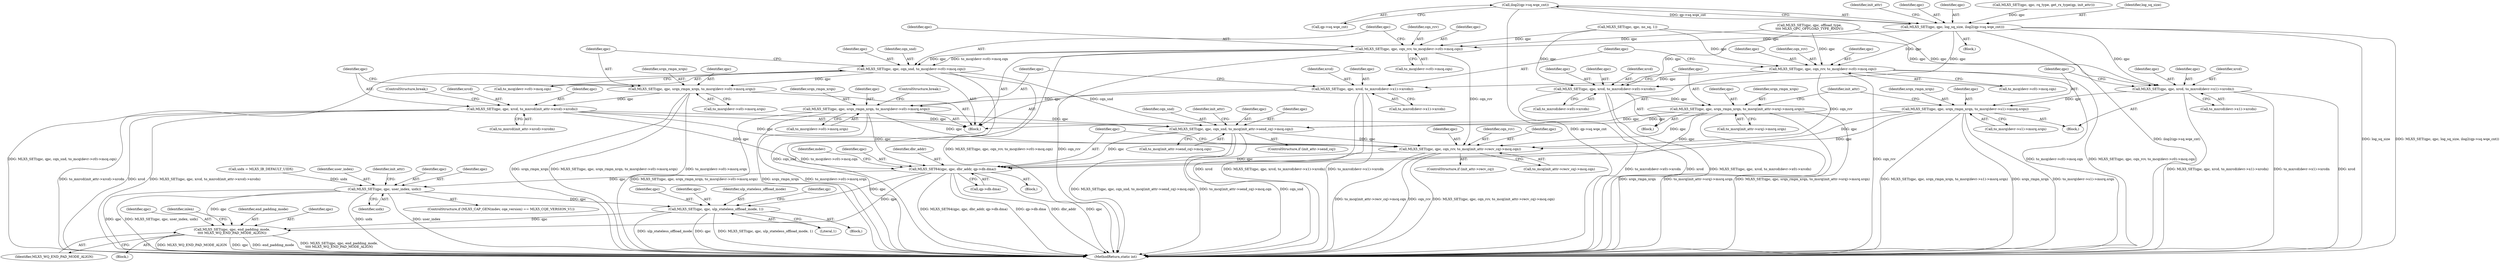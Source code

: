 digraph "0_linux_0625b4ba1a5d4703c7fb01c497bd6c156908af00@pointer" {
"1000962" [label="(Call,ilog2(qp->sq.wqe_cnt))"];
"1000958" [label="(Call,MLX5_SET(qpc, qpc, log_sq_size, ilog2(qp->sq.wqe_cnt)))"];
"1000998" [label="(Call,MLX5_SET(qpc, qpc, cqn_rcv, to_mcq(devr->c0)->mcq.cqn))"];
"1001010" [label="(Call,MLX5_SET(qpc, qpc, cqn_snd, to_mcq(devr->c0)->mcq.cqn))"];
"1001022" [label="(Call,MLX5_SET(qpc, qpc, srqn_rmpn_xrqn, to_msrq(devr->s0)->msrq.srqn))"];
"1001034" [label="(Call,MLX5_SET(qpc, qpc, xrcd, to_mxrcd(init_attr->xrcd)->xrcdn))"];
"1001137" [label="(Call,MLX5_SET(qpc, qpc, cqn_snd, to_mcq(init_attr->send_cq)->mcq.cqn))"];
"1001153" [label="(Call,MLX5_SET(qpc, qpc, cqn_rcv, to_mcq(init_attr->recv_cq)->mcq.cqn))"];
"1001165" [label="(Call,MLX5_SET64(qpc, qpc, dbr_addr, qp->db.dma))"];
"1001180" [label="(Call,MLX5_SET(qpc, qpc, user_index, uidx))"];
"1001198" [label="(Call,MLX5_SET(qpc, qpc, ulp_stateless_offload_mode, 1))"];
"1001239" [label="(Call,MLX5_SET(qpc, qpc, end_padding_mode,\n\t\t\t\t MLX5_WQ_END_PAD_MODE_ALIGN))"];
"1001046" [label="(Call,MLX5_SET(qpc, qpc, cqn_rcv, to_mcq(devr->c0)->mcq.cqn))"];
"1001058" [label="(Call,MLX5_SET(qpc, qpc, xrcd, to_mxrcd(devr->x1)->xrcdn))"];
"1001068" [label="(Call,MLX5_SET(qpc, qpc, srqn_rmpn_xrqn, to_msrq(devr->s0)->msrq.srqn))"];
"1001087" [label="(Call,MLX5_SET(qpc, qpc, xrcd, to_mxrcd(devr->x0)->xrcdn))"];
"1001097" [label="(Call,MLX5_SET(qpc, qpc, srqn_rmpn_xrqn, to_msrq(init_attr->srq)->msrq.srqn))"];
"1001111" [label="(Call,MLX5_SET(qpc, qpc, xrcd, to_mxrcd(devr->x1)->xrcdn))"];
"1001121" [label="(Call,MLX5_SET(qpc, qpc, srqn_rmpn_xrqn, to_msrq(devr->s1)->msrq.srqn))"];
"1001189" [label="(Identifier,init_attr)"];
"1001072" [label="(Call,to_msrq(devr->s0)->msrq.srqn)"];
"1000994" [label="(Identifier,init_attr)"];
"1001091" [label="(Call,to_mxrcd(devr->x0)->xrcdn)"];
"1001181" [label="(Identifier,qpc)"];
"1001011" [label="(Identifier,qpc)"];
"1001059" [label="(Identifier,qpc)"];
"1001198" [label="(Call,MLX5_SET(qpc, qpc, ulp_stateless_offload_mode, 1))"];
"1001182" [label="(Identifier,qpc)"];
"1001112" [label="(Identifier,qpc)"];
"1001010" [label="(Call,MLX5_SET(qpc, qpc, cqn_snd, to_mcq(devr->c0)->mcq.cqn))"];
"1001156" [label="(Identifier,cqn_rcv)"];
"1001199" [label="(Identifier,qpc)"];
"1001115" [label="(Call,to_mxrcd(devr->x1)->xrcdn)"];
"1001122" [label="(Identifier,qpc)"];
"1000135" [label="(Call,uidx = MLX5_IB_DEFAULT_UIDX)"];
"1001037" [label="(Identifier,xrcd)"];
"1000959" [label="(Identifier,qpc)"];
"1001184" [label="(Identifier,uidx)"];
"1001137" [label="(Call,MLX5_SET(qpc, qpc, cqn_snd, to_mcq(init_attr->send_cq)->mcq.cqn))"];
"1001110" [label="(Block,)"];
"1001086" [label="(Block,)"];
"1001155" [label="(Identifier,qpc)"];
"1001428" [label="(MethodReturn,static int)"];
"1001165" [label="(Call,MLX5_SET64(qpc, qpc, dbr_addr, qp->db.dma))"];
"1001157" [label="(Call,to_mcq(init_attr->recv_cq)->mcq.cqn)"];
"1000957" [label="(Block,)"];
"1001151" [label="(Identifier,init_attr)"];
"1001022" [label="(Call,MLX5_SET(qpc, qpc, srqn_rmpn_xrqn, to_msrq(devr->s0)->msrq.srqn))"];
"1001154" [label="(Identifier,qpc)"];
"1000987" [label="(Call,MLX5_SET(qpc, qpc, offload_type,\n\t\t\t\t MLX5_QPC_OFFLOAD_TYPE_RNDV))"];
"1001047" [label="(Identifier,qpc)"];
"1001098" [label="(Identifier,qpc)"];
"1001014" [label="(Call,to_mcq(devr->c0)->mcq.cqn)"];
"1001001" [label="(Identifier,cqn_rcv)"];
"1001239" [label="(Call,MLX5_SET(qpc, qpc, end_padding_mode,\n\t\t\t\t MLX5_WQ_END_PAD_MODE_ALIGN))"];
"1001088" [label="(Identifier,qpc)"];
"1001002" [label="(Call,to_mcq(devr->c0)->mcq.cqn)"];
"1000996" [label="(Block,)"];
"1001071" [label="(Identifier,srqn_rmpn_xrqn)"];
"1001123" [label="(Identifier,qpc)"];
"1001070" [label="(Identifier,qpc)"];
"1001089" [label="(Identifier,qpc)"];
"1001174" [label="(ControlStructure,if (MLX5_CAP_GEN(mdev, cqe_version) == MLX5_CQE_VERSION_V1))"];
"1001201" [label="(Identifier,ulp_stateless_offload_mode)"];
"1001099" [label="(Identifier,qpc)"];
"1001202" [label="(Literal,1)"];
"1001038" [label="(Call,to_mxrcd(init_attr->xrcd)->xrcdn)"];
"1001048" [label="(Identifier,qpc)"];
"1001036" [label="(Identifier,qpc)"];
"1001062" [label="(Call,to_mxrcd(devr->x1)->xrcdn)"];
"1001197" [label="(Block,)"];
"1001034" [label="(Call,MLX5_SET(qpc, qpc, xrcd, to_mxrcd(init_attr->xrcd)->xrcdn))"];
"1001023" [label="(Identifier,qpc)"];
"1001113" [label="(Identifier,qpc)"];
"1001125" [label="(Call,to_msrq(devr->s1)->msrq.srqn)"];
"1001087" [label="(Call,MLX5_SET(qpc, qpc, xrcd, to_mxrcd(devr->x0)->xrcdn))"];
"1001068" [label="(Call,MLX5_SET(qpc, qpc, srqn_rmpn_xrqn, to_msrq(devr->s0)->msrq.srqn))"];
"1000998" [label="(Call,MLX5_SET(qpc, qpc, cqn_rcv, to_mcq(devr->c0)->mcq.cqn))"];
"1001012" [label="(Identifier,qpc)"];
"1001200" [label="(Identifier,qpc)"];
"1001114" [label="(Identifier,xrcd)"];
"1001153" [label="(Call,MLX5_SET(qpc, qpc, cqn_rcv, to_mcq(init_attr->recv_cq)->mcq.cqn))"];
"1001058" [label="(Call,MLX5_SET(qpc, qpc, xrcd, to_mxrcd(devr->x1)->xrcdn))"];
"1001035" [label="(Identifier,qpc)"];
"1001243" [label="(Identifier,MLX5_WQ_END_PAD_MODE_ALIGN)"];
"1001050" [label="(Call,to_mcq(devr->c0)->mcq.cqn)"];
"1000960" [label="(Identifier,qpc)"];
"1001049" [label="(Identifier,cqn_rcv)"];
"1001097" [label="(Call,MLX5_SET(qpc, qpc, srqn_rmpn_xrqn, to_msrq(init_attr->srq)->msrq.srqn))"];
"1001168" [label="(Identifier,dbr_addr)"];
"1001080" [label="(ControlStructure,break;)"];
"1001177" [label="(Identifier,mdev)"];
"1001166" [label="(Identifier,qpc)"];
"1001060" [label="(Identifier,qpc)"];
"1001025" [label="(Identifier,srqn_rmpn_xrqn)"];
"1000958" [label="(Call,MLX5_SET(qpc, qpc, log_sq_size, ilog2(qp->sq.wqe_cnt)))"];
"1001169" [label="(Call,qp->db.dma)"];
"1001046" [label="(Call,MLX5_SET(qpc, qpc, cqn_rcv, to_mcq(devr->c0)->mcq.cqn))"];
"1001183" [label="(Identifier,user_index)"];
"1001069" [label="(Identifier,qpc)"];
"1001101" [label="(Call,to_msrq(init_attr->srq)->msrq.srqn)"];
"1001253" [label="(Identifier,inlen)"];
"1001135" [label="(Identifier,init_attr)"];
"1001167" [label="(Identifier,qpc)"];
"1001242" [label="(Identifier,end_padding_mode)"];
"1001124" [label="(Identifier,srqn_rmpn_xrqn)"];
"1001090" [label="(Identifier,xrcd)"];
"1001133" [label="(ControlStructure,if (init_attr->send_cq))"];
"1000944" [label="(Call,MLX5_SET(qpc, qpc, rq_type, get_rx_type(qp, init_attr)))"];
"1001205" [label="(Identifier,qp)"];
"1001024" [label="(Identifier,qpc)"];
"1001061" [label="(Identifier,xrcd)"];
"1001000" [label="(Identifier,qpc)"];
"1001149" [label="(ControlStructure,if (init_attr->recv_cq))"];
"1001044" [label="(ControlStructure,break;)"];
"1000999" [label="(Identifier,qpc)"];
"1001241" [label="(Identifier,qpc)"];
"1001111" [label="(Call,MLX5_SET(qpc, qpc, xrcd, to_mxrcd(devr->x1)->xrcdn))"];
"1001141" [label="(Call,to_mcq(init_attr->send_cq)->mcq.cqn)"];
"1001121" [label="(Call,MLX5_SET(qpc, qpc, srqn_rmpn_xrqn, to_msrq(devr->s1)->msrq.srqn))"];
"1000962" [label="(Call,ilog2(qp->sq.wqe_cnt))"];
"1001138" [label="(Identifier,qpc)"];
"1001139" [label="(Identifier,qpc)"];
"1000970" [label="(Call,MLX5_SET(qpc, qpc, no_sq, 1))"];
"1000961" [label="(Identifier,log_sq_size)"];
"1001140" [label="(Identifier,cqn_snd)"];
"1000111" [label="(Block,)"];
"1001238" [label="(Block,)"];
"1001013" [label="(Identifier,cqn_snd)"];
"1000963" [label="(Call,qp->sq.wqe_cnt)"];
"1001100" [label="(Identifier,srqn_rmpn_xrqn)"];
"1001026" [label="(Call,to_msrq(devr->s0)->msrq.srqn)"];
"1001240" [label="(Identifier,qpc)"];
"1001180" [label="(Call,MLX5_SET(qpc, qpc, user_index, uidx))"];
"1000962" -> "1000958"  [label="AST: "];
"1000962" -> "1000963"  [label="CFG: "];
"1000963" -> "1000962"  [label="AST: "];
"1000958" -> "1000962"  [label="CFG: "];
"1000962" -> "1001428"  [label="DDG: qp->sq.wqe_cnt"];
"1000962" -> "1000958"  [label="DDG: qp->sq.wqe_cnt"];
"1000958" -> "1000957"  [label="AST: "];
"1000959" -> "1000958"  [label="AST: "];
"1000960" -> "1000958"  [label="AST: "];
"1000961" -> "1000958"  [label="AST: "];
"1000994" -> "1000958"  [label="CFG: "];
"1000958" -> "1001428"  [label="DDG: MLX5_SET(qpc, qpc, log_sq_size, ilog2(qp->sq.wqe_cnt))"];
"1000958" -> "1001428"  [label="DDG: ilog2(qp->sq.wqe_cnt)"];
"1000958" -> "1001428"  [label="DDG: log_sq_size"];
"1000944" -> "1000958"  [label="DDG: qpc"];
"1000958" -> "1000998"  [label="DDG: qpc"];
"1000958" -> "1001046"  [label="DDG: qpc"];
"1000958" -> "1001087"  [label="DDG: qpc"];
"1000958" -> "1001111"  [label="DDG: qpc"];
"1000998" -> "1000996"  [label="AST: "];
"1000998" -> "1001002"  [label="CFG: "];
"1000999" -> "1000998"  [label="AST: "];
"1001000" -> "1000998"  [label="AST: "];
"1001001" -> "1000998"  [label="AST: "];
"1001002" -> "1000998"  [label="AST: "];
"1001011" -> "1000998"  [label="CFG: "];
"1000998" -> "1001428"  [label="DDG: MLX5_SET(qpc, qpc, cqn_rcv, to_mcq(devr->c0)->mcq.cqn)"];
"1000998" -> "1001428"  [label="DDG: cqn_rcv"];
"1000970" -> "1000998"  [label="DDG: qpc"];
"1000987" -> "1000998"  [label="DDG: qpc"];
"1000998" -> "1001010"  [label="DDG: qpc"];
"1000998" -> "1001010"  [label="DDG: to_mcq(devr->c0)->mcq.cqn"];
"1000998" -> "1001153"  [label="DDG: cqn_rcv"];
"1001010" -> "1000996"  [label="AST: "];
"1001010" -> "1001014"  [label="CFG: "];
"1001011" -> "1001010"  [label="AST: "];
"1001012" -> "1001010"  [label="AST: "];
"1001013" -> "1001010"  [label="AST: "];
"1001014" -> "1001010"  [label="AST: "];
"1001023" -> "1001010"  [label="CFG: "];
"1001010" -> "1001428"  [label="DDG: cqn_snd"];
"1001010" -> "1001428"  [label="DDG: to_mcq(devr->c0)->mcq.cqn"];
"1001010" -> "1001428"  [label="DDG: MLX5_SET(qpc, qpc, cqn_snd, to_mcq(devr->c0)->mcq.cqn)"];
"1001010" -> "1001022"  [label="DDG: qpc"];
"1001010" -> "1001137"  [label="DDG: cqn_snd"];
"1001022" -> "1000996"  [label="AST: "];
"1001022" -> "1001026"  [label="CFG: "];
"1001023" -> "1001022"  [label="AST: "];
"1001024" -> "1001022"  [label="AST: "];
"1001025" -> "1001022"  [label="AST: "];
"1001026" -> "1001022"  [label="AST: "];
"1001035" -> "1001022"  [label="CFG: "];
"1001022" -> "1001428"  [label="DDG: to_msrq(devr->s0)->msrq.srqn"];
"1001022" -> "1001428"  [label="DDG: MLX5_SET(qpc, qpc, srqn_rmpn_xrqn, to_msrq(devr->s0)->msrq.srqn)"];
"1001022" -> "1001428"  [label="DDG: srqn_rmpn_xrqn"];
"1001022" -> "1001034"  [label="DDG: qpc"];
"1001034" -> "1000996"  [label="AST: "];
"1001034" -> "1001038"  [label="CFG: "];
"1001035" -> "1001034"  [label="AST: "];
"1001036" -> "1001034"  [label="AST: "];
"1001037" -> "1001034"  [label="AST: "];
"1001038" -> "1001034"  [label="AST: "];
"1001044" -> "1001034"  [label="CFG: "];
"1001034" -> "1001428"  [label="DDG: to_mxrcd(init_attr->xrcd)->xrcdn"];
"1001034" -> "1001428"  [label="DDG: xrcd"];
"1001034" -> "1001428"  [label="DDG: MLX5_SET(qpc, qpc, xrcd, to_mxrcd(init_attr->xrcd)->xrcdn)"];
"1001034" -> "1001137"  [label="DDG: qpc"];
"1001034" -> "1001153"  [label="DDG: qpc"];
"1001034" -> "1001165"  [label="DDG: qpc"];
"1001137" -> "1001133"  [label="AST: "];
"1001137" -> "1001141"  [label="CFG: "];
"1001138" -> "1001137"  [label="AST: "];
"1001139" -> "1001137"  [label="AST: "];
"1001140" -> "1001137"  [label="AST: "];
"1001141" -> "1001137"  [label="AST: "];
"1001151" -> "1001137"  [label="CFG: "];
"1001137" -> "1001428"  [label="DDG: cqn_snd"];
"1001137" -> "1001428"  [label="DDG: MLX5_SET(qpc, qpc, cqn_snd, to_mcq(init_attr->send_cq)->mcq.cqn)"];
"1001137" -> "1001428"  [label="DDG: to_mcq(init_attr->send_cq)->mcq.cqn"];
"1001097" -> "1001137"  [label="DDG: qpc"];
"1001121" -> "1001137"  [label="DDG: qpc"];
"1001068" -> "1001137"  [label="DDG: qpc"];
"1001137" -> "1001153"  [label="DDG: qpc"];
"1001137" -> "1001165"  [label="DDG: qpc"];
"1001153" -> "1001149"  [label="AST: "];
"1001153" -> "1001157"  [label="CFG: "];
"1001154" -> "1001153"  [label="AST: "];
"1001155" -> "1001153"  [label="AST: "];
"1001156" -> "1001153"  [label="AST: "];
"1001157" -> "1001153"  [label="AST: "];
"1001166" -> "1001153"  [label="CFG: "];
"1001153" -> "1001428"  [label="DDG: cqn_rcv"];
"1001153" -> "1001428"  [label="DDG: MLX5_SET(qpc, qpc, cqn_rcv, to_mcq(init_attr->recv_cq)->mcq.cqn)"];
"1001153" -> "1001428"  [label="DDG: to_mcq(init_attr->recv_cq)->mcq.cqn"];
"1001097" -> "1001153"  [label="DDG: qpc"];
"1001121" -> "1001153"  [label="DDG: qpc"];
"1001068" -> "1001153"  [label="DDG: qpc"];
"1001046" -> "1001153"  [label="DDG: cqn_rcv"];
"1001153" -> "1001165"  [label="DDG: qpc"];
"1001165" -> "1000111"  [label="AST: "];
"1001165" -> "1001169"  [label="CFG: "];
"1001166" -> "1001165"  [label="AST: "];
"1001167" -> "1001165"  [label="AST: "];
"1001168" -> "1001165"  [label="AST: "];
"1001169" -> "1001165"  [label="AST: "];
"1001177" -> "1001165"  [label="CFG: "];
"1001165" -> "1001428"  [label="DDG: qpc"];
"1001165" -> "1001428"  [label="DDG: MLX5_SET64(qpc, qpc, dbr_addr, qp->db.dma)"];
"1001165" -> "1001428"  [label="DDG: qp->db.dma"];
"1001165" -> "1001428"  [label="DDG: dbr_addr"];
"1001097" -> "1001165"  [label="DDG: qpc"];
"1001121" -> "1001165"  [label="DDG: qpc"];
"1001068" -> "1001165"  [label="DDG: qpc"];
"1001165" -> "1001180"  [label="DDG: qpc"];
"1001165" -> "1001198"  [label="DDG: qpc"];
"1001165" -> "1001239"  [label="DDG: qpc"];
"1001180" -> "1001174"  [label="AST: "];
"1001180" -> "1001184"  [label="CFG: "];
"1001181" -> "1001180"  [label="AST: "];
"1001182" -> "1001180"  [label="AST: "];
"1001183" -> "1001180"  [label="AST: "];
"1001184" -> "1001180"  [label="AST: "];
"1001189" -> "1001180"  [label="CFG: "];
"1001180" -> "1001428"  [label="DDG: qpc"];
"1001180" -> "1001428"  [label="DDG: MLX5_SET(qpc, qpc, user_index, uidx)"];
"1001180" -> "1001428"  [label="DDG: uidx"];
"1001180" -> "1001428"  [label="DDG: user_index"];
"1000135" -> "1001180"  [label="DDG: uidx"];
"1001180" -> "1001198"  [label="DDG: qpc"];
"1001180" -> "1001239"  [label="DDG: qpc"];
"1001198" -> "1001197"  [label="AST: "];
"1001198" -> "1001202"  [label="CFG: "];
"1001199" -> "1001198"  [label="AST: "];
"1001200" -> "1001198"  [label="AST: "];
"1001201" -> "1001198"  [label="AST: "];
"1001202" -> "1001198"  [label="AST: "];
"1001205" -> "1001198"  [label="CFG: "];
"1001198" -> "1001428"  [label="DDG: qpc"];
"1001198" -> "1001428"  [label="DDG: MLX5_SET(qpc, qpc, ulp_stateless_offload_mode, 1)"];
"1001198" -> "1001428"  [label="DDG: ulp_stateless_offload_mode"];
"1001198" -> "1001239"  [label="DDG: qpc"];
"1001239" -> "1001238"  [label="AST: "];
"1001239" -> "1001243"  [label="CFG: "];
"1001240" -> "1001239"  [label="AST: "];
"1001241" -> "1001239"  [label="AST: "];
"1001242" -> "1001239"  [label="AST: "];
"1001243" -> "1001239"  [label="AST: "];
"1001253" -> "1001239"  [label="CFG: "];
"1001239" -> "1001428"  [label="DDG: MLX5_SET(qpc, qpc, end_padding_mode,\n\t\t\t\t MLX5_WQ_END_PAD_MODE_ALIGN)"];
"1001239" -> "1001428"  [label="DDG: MLX5_WQ_END_PAD_MODE_ALIGN"];
"1001239" -> "1001428"  [label="DDG: qpc"];
"1001239" -> "1001428"  [label="DDG: end_padding_mode"];
"1001046" -> "1000996"  [label="AST: "];
"1001046" -> "1001050"  [label="CFG: "];
"1001047" -> "1001046"  [label="AST: "];
"1001048" -> "1001046"  [label="AST: "];
"1001049" -> "1001046"  [label="AST: "];
"1001050" -> "1001046"  [label="AST: "];
"1001059" -> "1001046"  [label="CFG: "];
"1001046" -> "1001428"  [label="DDG: cqn_rcv"];
"1001046" -> "1001428"  [label="DDG: to_mcq(devr->c0)->mcq.cqn"];
"1001046" -> "1001428"  [label="DDG: MLX5_SET(qpc, qpc, cqn_rcv, to_mcq(devr->c0)->mcq.cqn)"];
"1000970" -> "1001046"  [label="DDG: qpc"];
"1000987" -> "1001046"  [label="DDG: qpc"];
"1001046" -> "1001058"  [label="DDG: qpc"];
"1001058" -> "1000996"  [label="AST: "];
"1001058" -> "1001062"  [label="CFG: "];
"1001059" -> "1001058"  [label="AST: "];
"1001060" -> "1001058"  [label="AST: "];
"1001061" -> "1001058"  [label="AST: "];
"1001062" -> "1001058"  [label="AST: "];
"1001069" -> "1001058"  [label="CFG: "];
"1001058" -> "1001428"  [label="DDG: to_mxrcd(devr->x1)->xrcdn"];
"1001058" -> "1001428"  [label="DDG: xrcd"];
"1001058" -> "1001428"  [label="DDG: MLX5_SET(qpc, qpc, xrcd, to_mxrcd(devr->x1)->xrcdn)"];
"1001058" -> "1001068"  [label="DDG: qpc"];
"1001068" -> "1000996"  [label="AST: "];
"1001068" -> "1001072"  [label="CFG: "];
"1001069" -> "1001068"  [label="AST: "];
"1001070" -> "1001068"  [label="AST: "];
"1001071" -> "1001068"  [label="AST: "];
"1001072" -> "1001068"  [label="AST: "];
"1001080" -> "1001068"  [label="CFG: "];
"1001068" -> "1001428"  [label="DDG: to_msrq(devr->s0)->msrq.srqn"];
"1001068" -> "1001428"  [label="DDG: MLX5_SET(qpc, qpc, srqn_rmpn_xrqn, to_msrq(devr->s0)->msrq.srqn)"];
"1001068" -> "1001428"  [label="DDG: srqn_rmpn_xrqn"];
"1001087" -> "1001086"  [label="AST: "];
"1001087" -> "1001091"  [label="CFG: "];
"1001088" -> "1001087"  [label="AST: "];
"1001089" -> "1001087"  [label="AST: "];
"1001090" -> "1001087"  [label="AST: "];
"1001091" -> "1001087"  [label="AST: "];
"1001098" -> "1001087"  [label="CFG: "];
"1001087" -> "1001428"  [label="DDG: MLX5_SET(qpc, qpc, xrcd, to_mxrcd(devr->x0)->xrcdn)"];
"1001087" -> "1001428"  [label="DDG: to_mxrcd(devr->x0)->xrcdn"];
"1001087" -> "1001428"  [label="DDG: xrcd"];
"1000970" -> "1001087"  [label="DDG: qpc"];
"1000987" -> "1001087"  [label="DDG: qpc"];
"1001087" -> "1001097"  [label="DDG: qpc"];
"1001097" -> "1001086"  [label="AST: "];
"1001097" -> "1001101"  [label="CFG: "];
"1001098" -> "1001097"  [label="AST: "];
"1001099" -> "1001097"  [label="AST: "];
"1001100" -> "1001097"  [label="AST: "];
"1001101" -> "1001097"  [label="AST: "];
"1001135" -> "1001097"  [label="CFG: "];
"1001097" -> "1001428"  [label="DDG: MLX5_SET(qpc, qpc, srqn_rmpn_xrqn, to_msrq(init_attr->srq)->msrq.srqn)"];
"1001097" -> "1001428"  [label="DDG: srqn_rmpn_xrqn"];
"1001097" -> "1001428"  [label="DDG: to_msrq(init_attr->srq)->msrq.srqn"];
"1001111" -> "1001110"  [label="AST: "];
"1001111" -> "1001115"  [label="CFG: "];
"1001112" -> "1001111"  [label="AST: "];
"1001113" -> "1001111"  [label="AST: "];
"1001114" -> "1001111"  [label="AST: "];
"1001115" -> "1001111"  [label="AST: "];
"1001122" -> "1001111"  [label="CFG: "];
"1001111" -> "1001428"  [label="DDG: xrcd"];
"1001111" -> "1001428"  [label="DDG: MLX5_SET(qpc, qpc, xrcd, to_mxrcd(devr->x1)->xrcdn)"];
"1001111" -> "1001428"  [label="DDG: to_mxrcd(devr->x1)->xrcdn"];
"1000970" -> "1001111"  [label="DDG: qpc"];
"1000987" -> "1001111"  [label="DDG: qpc"];
"1001111" -> "1001121"  [label="DDG: qpc"];
"1001121" -> "1001110"  [label="AST: "];
"1001121" -> "1001125"  [label="CFG: "];
"1001122" -> "1001121"  [label="AST: "];
"1001123" -> "1001121"  [label="AST: "];
"1001124" -> "1001121"  [label="AST: "];
"1001125" -> "1001121"  [label="AST: "];
"1001135" -> "1001121"  [label="CFG: "];
"1001121" -> "1001428"  [label="DDG: MLX5_SET(qpc, qpc, srqn_rmpn_xrqn, to_msrq(devr->s1)->msrq.srqn)"];
"1001121" -> "1001428"  [label="DDG: srqn_rmpn_xrqn"];
"1001121" -> "1001428"  [label="DDG: to_msrq(devr->s1)->msrq.srqn"];
}
